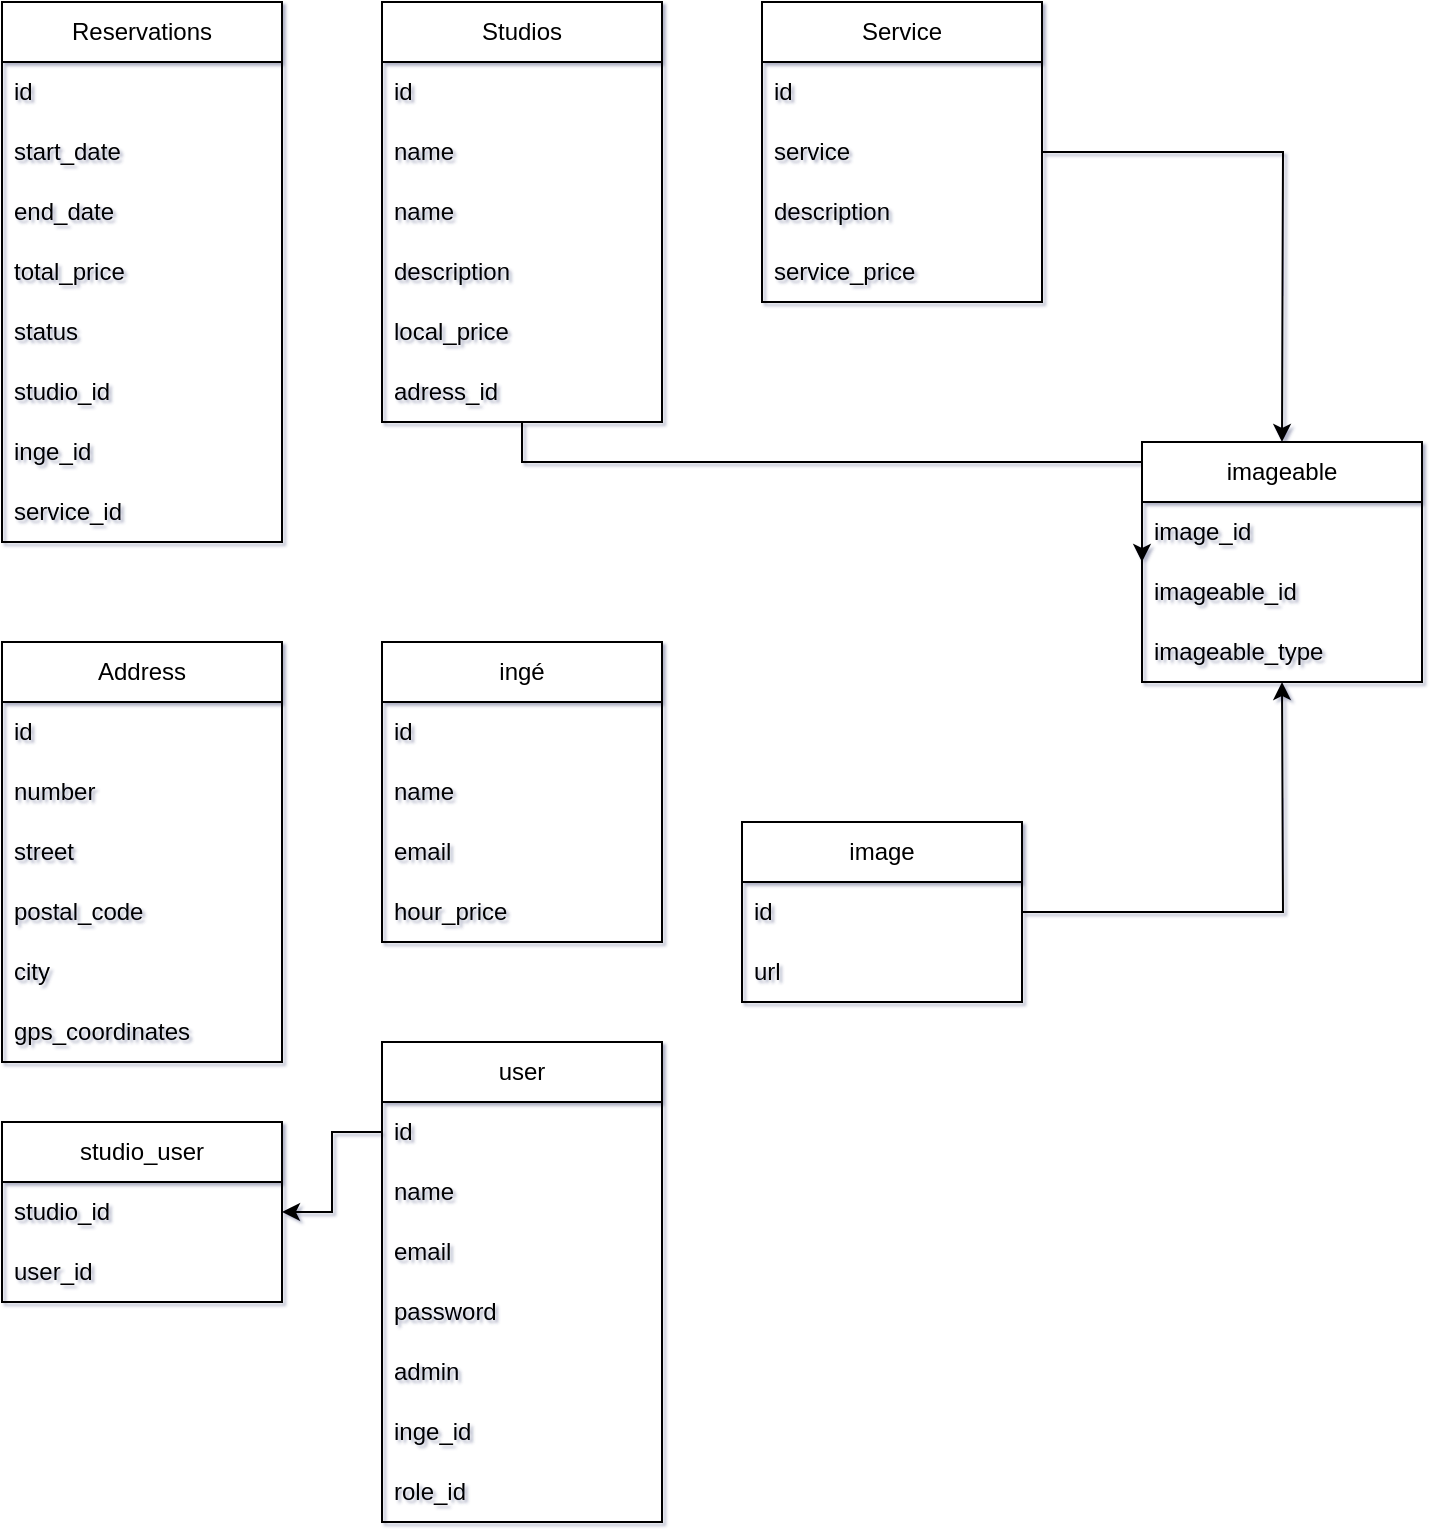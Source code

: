 <mxfile version="21.1.7" type="github">
  <diagram name="Page-1" id="kTKJKHlXGSMCCsfIzh3v">
    <mxGraphModel dx="1222" dy="674" grid="1" gridSize="10" guides="1" tooltips="1" connect="1" arrows="1" fold="1" page="1" pageScale="1" pageWidth="827" pageHeight="1169" background="none" math="0" shadow="1">
      <root>
        <mxCell id="0" />
        <mxCell id="1" parent="0" />
        <mxCell id="UMJOgi2PJUNXWjg2AfVq-1" value="Reservations" style="swimlane;fontStyle=0;childLayout=stackLayout;horizontal=1;startSize=30;horizontalStack=0;resizeParent=1;resizeParentMax=0;resizeLast=0;collapsible=1;marginBottom=0;whiteSpace=wrap;html=1;" vertex="1" parent="1">
          <mxGeometry x="90" y="40" width="140" height="270" as="geometry" />
        </mxCell>
        <mxCell id="UMJOgi2PJUNXWjg2AfVq-2" value="id" style="text;strokeColor=none;fillColor=none;align=left;verticalAlign=middle;spacingLeft=4;spacingRight=4;overflow=hidden;points=[[0,0.5],[1,0.5]];portConstraint=eastwest;rotatable=0;whiteSpace=wrap;html=1;" vertex="1" parent="UMJOgi2PJUNXWjg2AfVq-1">
          <mxGeometry y="30" width="140" height="30" as="geometry" />
        </mxCell>
        <mxCell id="UMJOgi2PJUNXWjg2AfVq-3" value="start_date" style="text;strokeColor=none;fillColor=none;align=left;verticalAlign=middle;spacingLeft=4;spacingRight=4;overflow=hidden;points=[[0,0.5],[1,0.5]];portConstraint=eastwest;rotatable=0;whiteSpace=wrap;html=1;" vertex="1" parent="UMJOgi2PJUNXWjg2AfVq-1">
          <mxGeometry y="60" width="140" height="30" as="geometry" />
        </mxCell>
        <mxCell id="UMJOgi2PJUNXWjg2AfVq-4" value="end_date" style="text;strokeColor=none;fillColor=none;align=left;verticalAlign=middle;spacingLeft=4;spacingRight=4;overflow=hidden;points=[[0,0.5],[1,0.5]];portConstraint=eastwest;rotatable=0;whiteSpace=wrap;html=1;" vertex="1" parent="UMJOgi2PJUNXWjg2AfVq-1">
          <mxGeometry y="90" width="140" height="30" as="geometry" />
        </mxCell>
        <mxCell id="UMJOgi2PJUNXWjg2AfVq-5" value="total_price" style="text;strokeColor=none;fillColor=none;align=left;verticalAlign=middle;spacingLeft=4;spacingRight=4;overflow=hidden;points=[[0,0.5],[1,0.5]];portConstraint=eastwest;rotatable=0;whiteSpace=wrap;html=1;" vertex="1" parent="UMJOgi2PJUNXWjg2AfVq-1">
          <mxGeometry y="120" width="140" height="30" as="geometry" />
        </mxCell>
        <mxCell id="UMJOgi2PJUNXWjg2AfVq-70" value="status" style="text;strokeColor=none;fillColor=none;align=left;verticalAlign=middle;spacingLeft=4;spacingRight=4;overflow=hidden;points=[[0,0.5],[1,0.5]];portConstraint=eastwest;rotatable=0;whiteSpace=wrap;html=1;" vertex="1" parent="UMJOgi2PJUNXWjg2AfVq-1">
          <mxGeometry y="150" width="140" height="30" as="geometry" />
        </mxCell>
        <mxCell id="UMJOgi2PJUNXWjg2AfVq-6" value="studio_id" style="text;strokeColor=none;fillColor=none;align=left;verticalAlign=middle;spacingLeft=4;spacingRight=4;overflow=hidden;points=[[0,0.5],[1,0.5]];portConstraint=eastwest;rotatable=0;whiteSpace=wrap;html=1;" vertex="1" parent="UMJOgi2PJUNXWjg2AfVq-1">
          <mxGeometry y="180" width="140" height="30" as="geometry" />
        </mxCell>
        <mxCell id="UMJOgi2PJUNXWjg2AfVq-7" value="inge_id" style="text;strokeColor=none;fillColor=none;align=left;verticalAlign=middle;spacingLeft=4;spacingRight=4;overflow=hidden;points=[[0,0.5],[1,0.5]];portConstraint=eastwest;rotatable=0;whiteSpace=wrap;html=1;" vertex="1" parent="UMJOgi2PJUNXWjg2AfVq-1">
          <mxGeometry y="210" width="140" height="30" as="geometry" />
        </mxCell>
        <mxCell id="UMJOgi2PJUNXWjg2AfVq-48" value="service_id" style="text;strokeColor=none;fillColor=none;align=left;verticalAlign=middle;spacingLeft=4;spacingRight=4;overflow=hidden;points=[[0,0.5],[1,0.5]];portConstraint=eastwest;rotatable=0;whiteSpace=wrap;html=1;" vertex="1" parent="UMJOgi2PJUNXWjg2AfVq-1">
          <mxGeometry y="240" width="140" height="30" as="geometry" />
        </mxCell>
        <mxCell id="UMJOgi2PJUNXWjg2AfVq-65" style="edgeStyle=orthogonalEdgeStyle;rounded=0;orthogonalLoop=1;jettySize=auto;html=1;" edge="1" parent="1" source="UMJOgi2PJUNXWjg2AfVq-8">
          <mxGeometry relative="1" as="geometry">
            <mxPoint x="660" y="320.0" as="targetPoint" />
            <Array as="points">
              <mxPoint x="350" y="270" />
              <mxPoint x="660" y="270" />
            </Array>
          </mxGeometry>
        </mxCell>
        <mxCell id="UMJOgi2PJUNXWjg2AfVq-8" value="Studios" style="swimlane;fontStyle=0;childLayout=stackLayout;horizontal=1;startSize=30;horizontalStack=0;resizeParent=1;resizeParentMax=0;resizeLast=0;collapsible=1;marginBottom=0;whiteSpace=wrap;html=1;" vertex="1" parent="1">
          <mxGeometry x="280" y="40" width="140" height="210" as="geometry" />
        </mxCell>
        <mxCell id="UMJOgi2PJUNXWjg2AfVq-9" value="id" style="text;strokeColor=none;fillColor=none;align=left;verticalAlign=middle;spacingLeft=4;spacingRight=4;overflow=hidden;points=[[0,0.5],[1,0.5]];portConstraint=eastwest;rotatable=0;whiteSpace=wrap;html=1;" vertex="1" parent="UMJOgi2PJUNXWjg2AfVq-8">
          <mxGeometry y="30" width="140" height="30" as="geometry" />
        </mxCell>
        <mxCell id="UMJOgi2PJUNXWjg2AfVq-10" value="name" style="text;strokeColor=none;fillColor=none;align=left;verticalAlign=middle;spacingLeft=4;spacingRight=4;overflow=hidden;points=[[0,0.5],[1,0.5]];portConstraint=eastwest;rotatable=0;whiteSpace=wrap;html=1;" vertex="1" parent="UMJOgi2PJUNXWjg2AfVq-8">
          <mxGeometry y="60" width="140" height="30" as="geometry" />
        </mxCell>
        <mxCell id="UMJOgi2PJUNXWjg2AfVq-49" value="name" style="text;strokeColor=none;fillColor=none;align=left;verticalAlign=middle;spacingLeft=4;spacingRight=4;overflow=hidden;points=[[0,0.5],[1,0.5]];portConstraint=eastwest;rotatable=0;whiteSpace=wrap;html=1;" vertex="1" parent="UMJOgi2PJUNXWjg2AfVq-8">
          <mxGeometry y="90" width="140" height="30" as="geometry" />
        </mxCell>
        <mxCell id="UMJOgi2PJUNXWjg2AfVq-35" value="description" style="text;strokeColor=none;fillColor=none;align=left;verticalAlign=middle;spacingLeft=4;spacingRight=4;overflow=hidden;points=[[0,0.5],[1,0.5]];portConstraint=eastwest;rotatable=0;whiteSpace=wrap;html=1;" vertex="1" parent="UMJOgi2PJUNXWjg2AfVq-8">
          <mxGeometry y="120" width="140" height="30" as="geometry" />
        </mxCell>
        <mxCell id="UMJOgi2PJUNXWjg2AfVq-11" value="local_price" style="text;strokeColor=none;fillColor=none;align=left;verticalAlign=middle;spacingLeft=4;spacingRight=4;overflow=hidden;points=[[0,0.5],[1,0.5]];portConstraint=eastwest;rotatable=0;whiteSpace=wrap;html=1;" vertex="1" parent="UMJOgi2PJUNXWjg2AfVq-8">
          <mxGeometry y="150" width="140" height="30" as="geometry" />
        </mxCell>
        <mxCell id="UMJOgi2PJUNXWjg2AfVq-12" value="adress_id" style="text;strokeColor=none;fillColor=none;align=left;verticalAlign=middle;spacingLeft=4;spacingRight=4;overflow=hidden;points=[[0,0.5],[1,0.5]];portConstraint=eastwest;rotatable=0;whiteSpace=wrap;html=1;" vertex="1" parent="UMJOgi2PJUNXWjg2AfVq-8">
          <mxGeometry y="180" width="140" height="30" as="geometry" />
        </mxCell>
        <mxCell id="UMJOgi2PJUNXWjg2AfVq-15" value="Address" style="swimlane;fontStyle=0;childLayout=stackLayout;horizontal=1;startSize=30;horizontalStack=0;resizeParent=1;resizeParentMax=0;resizeLast=0;collapsible=1;marginBottom=0;whiteSpace=wrap;html=1;" vertex="1" parent="1">
          <mxGeometry x="90" y="360" width="140" height="210" as="geometry" />
        </mxCell>
        <mxCell id="UMJOgi2PJUNXWjg2AfVq-16" value="id" style="text;strokeColor=none;fillColor=none;align=left;verticalAlign=middle;spacingLeft=4;spacingRight=4;overflow=hidden;points=[[0,0.5],[1,0.5]];portConstraint=eastwest;rotatable=0;whiteSpace=wrap;html=1;" vertex="1" parent="UMJOgi2PJUNXWjg2AfVq-15">
          <mxGeometry y="30" width="140" height="30" as="geometry" />
        </mxCell>
        <mxCell id="UMJOgi2PJUNXWjg2AfVq-22" value="number" style="text;strokeColor=none;fillColor=none;align=left;verticalAlign=middle;spacingLeft=4;spacingRight=4;overflow=hidden;points=[[0,0.5],[1,0.5]];portConstraint=eastwest;rotatable=0;whiteSpace=wrap;html=1;" vertex="1" parent="UMJOgi2PJUNXWjg2AfVq-15">
          <mxGeometry y="60" width="140" height="30" as="geometry" />
        </mxCell>
        <mxCell id="UMJOgi2PJUNXWjg2AfVq-17" value="street&lt;span style=&quot;white-space: pre;&quot;&gt; &lt;/span&gt;" style="text;strokeColor=none;fillColor=none;align=left;verticalAlign=middle;spacingLeft=4;spacingRight=4;overflow=hidden;points=[[0,0.5],[1,0.5]];portConstraint=eastwest;rotatable=0;whiteSpace=wrap;html=1;" vertex="1" parent="UMJOgi2PJUNXWjg2AfVq-15">
          <mxGeometry y="90" width="140" height="30" as="geometry" />
        </mxCell>
        <mxCell id="UMJOgi2PJUNXWjg2AfVq-18" value="postal_code" style="text;strokeColor=none;fillColor=none;align=left;verticalAlign=middle;spacingLeft=4;spacingRight=4;overflow=hidden;points=[[0,0.5],[1,0.5]];portConstraint=eastwest;rotatable=0;whiteSpace=wrap;html=1;" vertex="1" parent="UMJOgi2PJUNXWjg2AfVq-15">
          <mxGeometry y="120" width="140" height="30" as="geometry" />
        </mxCell>
        <mxCell id="UMJOgi2PJUNXWjg2AfVq-19" value="city" style="text;strokeColor=none;fillColor=none;align=left;verticalAlign=middle;spacingLeft=4;spacingRight=4;overflow=hidden;points=[[0,0.5],[1,0.5]];portConstraint=eastwest;rotatable=0;whiteSpace=wrap;html=1;" vertex="1" parent="UMJOgi2PJUNXWjg2AfVq-15">
          <mxGeometry y="150" width="140" height="30" as="geometry" />
        </mxCell>
        <mxCell id="UMJOgi2PJUNXWjg2AfVq-31" value="gps_coordinates" style="text;strokeColor=none;fillColor=none;align=left;verticalAlign=middle;spacingLeft=4;spacingRight=4;overflow=hidden;points=[[0,0.5],[1,0.5]];portConstraint=eastwest;rotatable=0;whiteSpace=wrap;html=1;" vertex="1" parent="UMJOgi2PJUNXWjg2AfVq-15">
          <mxGeometry y="180" width="140" height="30" as="geometry" />
        </mxCell>
        <mxCell id="UMJOgi2PJUNXWjg2AfVq-23" value="ingé" style="swimlane;fontStyle=0;childLayout=stackLayout;horizontal=1;startSize=30;horizontalStack=0;resizeParent=1;resizeParentMax=0;resizeLast=0;collapsible=1;marginBottom=0;whiteSpace=wrap;html=1;" vertex="1" parent="1">
          <mxGeometry x="280" y="360" width="140" height="150" as="geometry" />
        </mxCell>
        <mxCell id="UMJOgi2PJUNXWjg2AfVq-24" value="id" style="text;strokeColor=none;fillColor=none;align=left;verticalAlign=middle;spacingLeft=4;spacingRight=4;overflow=hidden;points=[[0,0.5],[1,0.5]];portConstraint=eastwest;rotatable=0;whiteSpace=wrap;html=1;" vertex="1" parent="UMJOgi2PJUNXWjg2AfVq-23">
          <mxGeometry y="30" width="140" height="30" as="geometry" />
        </mxCell>
        <mxCell id="UMJOgi2PJUNXWjg2AfVq-25" value="name" style="text;strokeColor=none;fillColor=none;align=left;verticalAlign=middle;spacingLeft=4;spacingRight=4;overflow=hidden;points=[[0,0.5],[1,0.5]];portConstraint=eastwest;rotatable=0;whiteSpace=wrap;html=1;" vertex="1" parent="UMJOgi2PJUNXWjg2AfVq-23">
          <mxGeometry y="60" width="140" height="30" as="geometry" />
        </mxCell>
        <mxCell id="UMJOgi2PJUNXWjg2AfVq-32" value="email" style="text;strokeColor=none;fillColor=none;align=left;verticalAlign=middle;spacingLeft=4;spacingRight=4;overflow=hidden;points=[[0,0.5],[1,0.5]];portConstraint=eastwest;rotatable=0;whiteSpace=wrap;html=1;" vertex="1" parent="UMJOgi2PJUNXWjg2AfVq-23">
          <mxGeometry y="90" width="140" height="30" as="geometry" />
        </mxCell>
        <mxCell id="UMJOgi2PJUNXWjg2AfVq-26" value="hour_price" style="text;strokeColor=none;fillColor=none;align=left;verticalAlign=middle;spacingLeft=4;spacingRight=4;overflow=hidden;points=[[0,0.5],[1,0.5]];portConstraint=eastwest;rotatable=0;whiteSpace=wrap;html=1;" vertex="1" parent="UMJOgi2PJUNXWjg2AfVq-23">
          <mxGeometry y="120" width="140" height="30" as="geometry" />
        </mxCell>
        <mxCell id="UMJOgi2PJUNXWjg2AfVq-63" style="edgeStyle=orthogonalEdgeStyle;rounded=0;orthogonalLoop=1;jettySize=auto;html=1;" edge="1" parent="1" source="UMJOgi2PJUNXWjg2AfVq-37">
          <mxGeometry relative="1" as="geometry">
            <mxPoint x="730" y="260" as="targetPoint" />
          </mxGeometry>
        </mxCell>
        <mxCell id="UMJOgi2PJUNXWjg2AfVq-37" value="Service" style="swimlane;fontStyle=0;childLayout=stackLayout;horizontal=1;startSize=30;horizontalStack=0;resizeParent=1;resizeParentMax=0;resizeLast=0;collapsible=1;marginBottom=0;whiteSpace=wrap;html=1;" vertex="1" parent="1">
          <mxGeometry x="470" y="40" width="140" height="150" as="geometry" />
        </mxCell>
        <mxCell id="UMJOgi2PJUNXWjg2AfVq-38" value="id" style="text;strokeColor=none;fillColor=none;align=left;verticalAlign=middle;spacingLeft=4;spacingRight=4;overflow=hidden;points=[[0,0.5],[1,0.5]];portConstraint=eastwest;rotatable=0;whiteSpace=wrap;html=1;" vertex="1" parent="UMJOgi2PJUNXWjg2AfVq-37">
          <mxGeometry y="30" width="140" height="30" as="geometry" />
        </mxCell>
        <mxCell id="UMJOgi2PJUNXWjg2AfVq-39" value="service" style="text;strokeColor=none;fillColor=none;align=left;verticalAlign=middle;spacingLeft=4;spacingRight=4;overflow=hidden;points=[[0,0.5],[1,0.5]];portConstraint=eastwest;rotatable=0;whiteSpace=wrap;html=1;" vertex="1" parent="UMJOgi2PJUNXWjg2AfVq-37">
          <mxGeometry y="60" width="140" height="30" as="geometry" />
        </mxCell>
        <mxCell id="UMJOgi2PJUNXWjg2AfVq-40" value="description" style="text;strokeColor=none;fillColor=none;align=left;verticalAlign=middle;spacingLeft=4;spacingRight=4;overflow=hidden;points=[[0,0.5],[1,0.5]];portConstraint=eastwest;rotatable=0;whiteSpace=wrap;html=1;" vertex="1" parent="UMJOgi2PJUNXWjg2AfVq-37">
          <mxGeometry y="90" width="140" height="30" as="geometry" />
        </mxCell>
        <mxCell id="UMJOgi2PJUNXWjg2AfVq-41" value="service_price" style="text;strokeColor=none;fillColor=none;align=left;verticalAlign=middle;spacingLeft=4;spacingRight=4;overflow=hidden;points=[[0,0.5],[1,0.5]];portConstraint=eastwest;rotatable=0;whiteSpace=wrap;html=1;" vertex="1" parent="UMJOgi2PJUNXWjg2AfVq-37">
          <mxGeometry y="120" width="140" height="30" as="geometry" />
        </mxCell>
        <mxCell id="UMJOgi2PJUNXWjg2AfVq-64" style="edgeStyle=orthogonalEdgeStyle;rounded=0;orthogonalLoop=1;jettySize=auto;html=1;" edge="1" parent="1" source="UMJOgi2PJUNXWjg2AfVq-50">
          <mxGeometry relative="1" as="geometry">
            <mxPoint x="730" y="380" as="targetPoint" />
          </mxGeometry>
        </mxCell>
        <mxCell id="UMJOgi2PJUNXWjg2AfVq-50" value="image" style="swimlane;fontStyle=0;childLayout=stackLayout;horizontal=1;startSize=30;horizontalStack=0;resizeParent=1;resizeParentMax=0;resizeLast=0;collapsible=1;marginBottom=0;whiteSpace=wrap;html=1;" vertex="1" parent="1">
          <mxGeometry x="460" y="450" width="140" height="90" as="geometry" />
        </mxCell>
        <mxCell id="UMJOgi2PJUNXWjg2AfVq-51" value="id" style="text;strokeColor=none;fillColor=none;align=left;verticalAlign=middle;spacingLeft=4;spacingRight=4;overflow=hidden;points=[[0,0.5],[1,0.5]];portConstraint=eastwest;rotatable=0;whiteSpace=wrap;html=1;" vertex="1" parent="UMJOgi2PJUNXWjg2AfVq-50">
          <mxGeometry y="30" width="140" height="30" as="geometry" />
        </mxCell>
        <mxCell id="UMJOgi2PJUNXWjg2AfVq-52" value="url" style="text;strokeColor=none;fillColor=none;align=left;verticalAlign=middle;spacingLeft=4;spacingRight=4;overflow=hidden;points=[[0,0.5],[1,0.5]];portConstraint=eastwest;rotatable=0;whiteSpace=wrap;html=1;" vertex="1" parent="UMJOgi2PJUNXWjg2AfVq-50">
          <mxGeometry y="60" width="140" height="30" as="geometry" />
        </mxCell>
        <mxCell id="UMJOgi2PJUNXWjg2AfVq-55" value="imageable" style="swimlane;fontStyle=0;childLayout=stackLayout;horizontal=1;startSize=30;horizontalStack=0;resizeParent=1;resizeParentMax=0;resizeLast=0;collapsible=1;marginBottom=0;whiteSpace=wrap;html=1;" vertex="1" parent="1">
          <mxGeometry x="660" y="260" width="140" height="120" as="geometry" />
        </mxCell>
        <mxCell id="UMJOgi2PJUNXWjg2AfVq-56" value="image_id" style="text;strokeColor=none;fillColor=none;align=left;verticalAlign=middle;spacingLeft=4;spacingRight=4;overflow=hidden;points=[[0,0.5],[1,0.5]];portConstraint=eastwest;rotatable=0;whiteSpace=wrap;html=1;" vertex="1" parent="UMJOgi2PJUNXWjg2AfVq-55">
          <mxGeometry y="30" width="140" height="30" as="geometry" />
        </mxCell>
        <mxCell id="UMJOgi2PJUNXWjg2AfVq-57" value="imageable_id" style="text;strokeColor=none;fillColor=none;align=left;verticalAlign=middle;spacingLeft=4;spacingRight=4;overflow=hidden;points=[[0,0.5],[1,0.5]];portConstraint=eastwest;rotatable=0;whiteSpace=wrap;html=1;" vertex="1" parent="UMJOgi2PJUNXWjg2AfVq-55">
          <mxGeometry y="60" width="140" height="30" as="geometry" />
        </mxCell>
        <mxCell id="UMJOgi2PJUNXWjg2AfVq-61" value="imageable_type" style="text;strokeColor=none;fillColor=none;align=left;verticalAlign=middle;spacingLeft=4;spacingRight=4;overflow=hidden;points=[[0,0.5],[1,0.5]];portConstraint=eastwest;rotatable=0;whiteSpace=wrap;html=1;" vertex="1" parent="UMJOgi2PJUNXWjg2AfVq-55">
          <mxGeometry y="90" width="140" height="30" as="geometry" />
        </mxCell>
        <mxCell id="UMJOgi2PJUNXWjg2AfVq-72" value="user" style="swimlane;fontStyle=0;childLayout=stackLayout;horizontal=1;startSize=30;horizontalStack=0;resizeParent=1;resizeParentMax=0;resizeLast=0;collapsible=1;marginBottom=0;whiteSpace=wrap;html=1;" vertex="1" parent="1">
          <mxGeometry x="280" y="560" width="140" height="240" as="geometry" />
        </mxCell>
        <mxCell id="UMJOgi2PJUNXWjg2AfVq-73" value="id" style="text;strokeColor=none;fillColor=none;align=left;verticalAlign=middle;spacingLeft=4;spacingRight=4;overflow=hidden;points=[[0,0.5],[1,0.5]];portConstraint=eastwest;rotatable=0;whiteSpace=wrap;html=1;" vertex="1" parent="UMJOgi2PJUNXWjg2AfVq-72">
          <mxGeometry y="30" width="140" height="30" as="geometry" />
        </mxCell>
        <mxCell id="UMJOgi2PJUNXWjg2AfVq-74" value="name" style="text;strokeColor=none;fillColor=none;align=left;verticalAlign=middle;spacingLeft=4;spacingRight=4;overflow=hidden;points=[[0,0.5],[1,0.5]];portConstraint=eastwest;rotatable=0;whiteSpace=wrap;html=1;" vertex="1" parent="UMJOgi2PJUNXWjg2AfVq-72">
          <mxGeometry y="60" width="140" height="30" as="geometry" />
        </mxCell>
        <mxCell id="UMJOgi2PJUNXWjg2AfVq-75" value="email" style="text;strokeColor=none;fillColor=none;align=left;verticalAlign=middle;spacingLeft=4;spacingRight=4;overflow=hidden;points=[[0,0.5],[1,0.5]];portConstraint=eastwest;rotatable=0;whiteSpace=wrap;html=1;" vertex="1" parent="UMJOgi2PJUNXWjg2AfVq-72">
          <mxGeometry y="90" width="140" height="30" as="geometry" />
        </mxCell>
        <mxCell id="UMJOgi2PJUNXWjg2AfVq-76" value="password" style="text;strokeColor=none;fillColor=none;align=left;verticalAlign=middle;spacingLeft=4;spacingRight=4;overflow=hidden;points=[[0,0.5],[1,0.5]];portConstraint=eastwest;rotatable=0;whiteSpace=wrap;html=1;" vertex="1" parent="UMJOgi2PJUNXWjg2AfVq-72">
          <mxGeometry y="120" width="140" height="30" as="geometry" />
        </mxCell>
        <mxCell id="UMJOgi2PJUNXWjg2AfVq-95" value="admin" style="text;strokeColor=none;fillColor=none;align=left;verticalAlign=middle;spacingLeft=4;spacingRight=4;overflow=hidden;points=[[0,0.5],[1,0.5]];portConstraint=eastwest;rotatable=0;whiteSpace=wrap;html=1;" vertex="1" parent="UMJOgi2PJUNXWjg2AfVq-72">
          <mxGeometry y="150" width="140" height="30" as="geometry" />
        </mxCell>
        <mxCell id="UMJOgi2PJUNXWjg2AfVq-93" value="inge_id" style="text;strokeColor=none;fillColor=none;align=left;verticalAlign=middle;spacingLeft=4;spacingRight=4;overflow=hidden;points=[[0,0.5],[1,0.5]];portConstraint=eastwest;rotatable=0;whiteSpace=wrap;html=1;" vertex="1" parent="UMJOgi2PJUNXWjg2AfVq-72">
          <mxGeometry y="180" width="140" height="30" as="geometry" />
        </mxCell>
        <mxCell id="UMJOgi2PJUNXWjg2AfVq-77" value="role_id" style="text;strokeColor=none;fillColor=none;align=left;verticalAlign=middle;spacingLeft=4;spacingRight=4;overflow=hidden;points=[[0,0.5],[1,0.5]];portConstraint=eastwest;rotatable=0;whiteSpace=wrap;html=1;" vertex="1" parent="UMJOgi2PJUNXWjg2AfVq-72">
          <mxGeometry y="210" width="140" height="30" as="geometry" />
        </mxCell>
        <mxCell id="UMJOgi2PJUNXWjg2AfVq-84" value="studio_user" style="swimlane;fontStyle=0;childLayout=stackLayout;horizontal=1;startSize=30;horizontalStack=0;resizeParent=1;resizeParentMax=0;resizeLast=0;collapsible=1;marginBottom=0;whiteSpace=wrap;html=1;" vertex="1" parent="1">
          <mxGeometry x="90" y="600" width="140" height="90" as="geometry" />
        </mxCell>
        <mxCell id="UMJOgi2PJUNXWjg2AfVq-85" value="studio_id" style="text;strokeColor=none;fillColor=none;align=left;verticalAlign=middle;spacingLeft=4;spacingRight=4;overflow=hidden;points=[[0,0.5],[1,0.5]];portConstraint=eastwest;rotatable=0;whiteSpace=wrap;html=1;" vertex="1" parent="UMJOgi2PJUNXWjg2AfVq-84">
          <mxGeometry y="30" width="140" height="30" as="geometry" />
        </mxCell>
        <mxCell id="UMJOgi2PJUNXWjg2AfVq-86" value="user_id" style="text;strokeColor=none;fillColor=none;align=left;verticalAlign=middle;spacingLeft=4;spacingRight=4;overflow=hidden;points=[[0,0.5],[1,0.5]];portConstraint=eastwest;rotatable=0;whiteSpace=wrap;html=1;" vertex="1" parent="UMJOgi2PJUNXWjg2AfVq-84">
          <mxGeometry y="60" width="140" height="30" as="geometry" />
        </mxCell>
        <mxCell id="UMJOgi2PJUNXWjg2AfVq-96" value="" style="edgeStyle=orthogonalEdgeStyle;rounded=0;orthogonalLoop=1;jettySize=auto;html=1;" edge="1" parent="1" source="UMJOgi2PJUNXWjg2AfVq-73" target="UMJOgi2PJUNXWjg2AfVq-85">
          <mxGeometry relative="1" as="geometry" />
        </mxCell>
      </root>
    </mxGraphModel>
  </diagram>
</mxfile>
